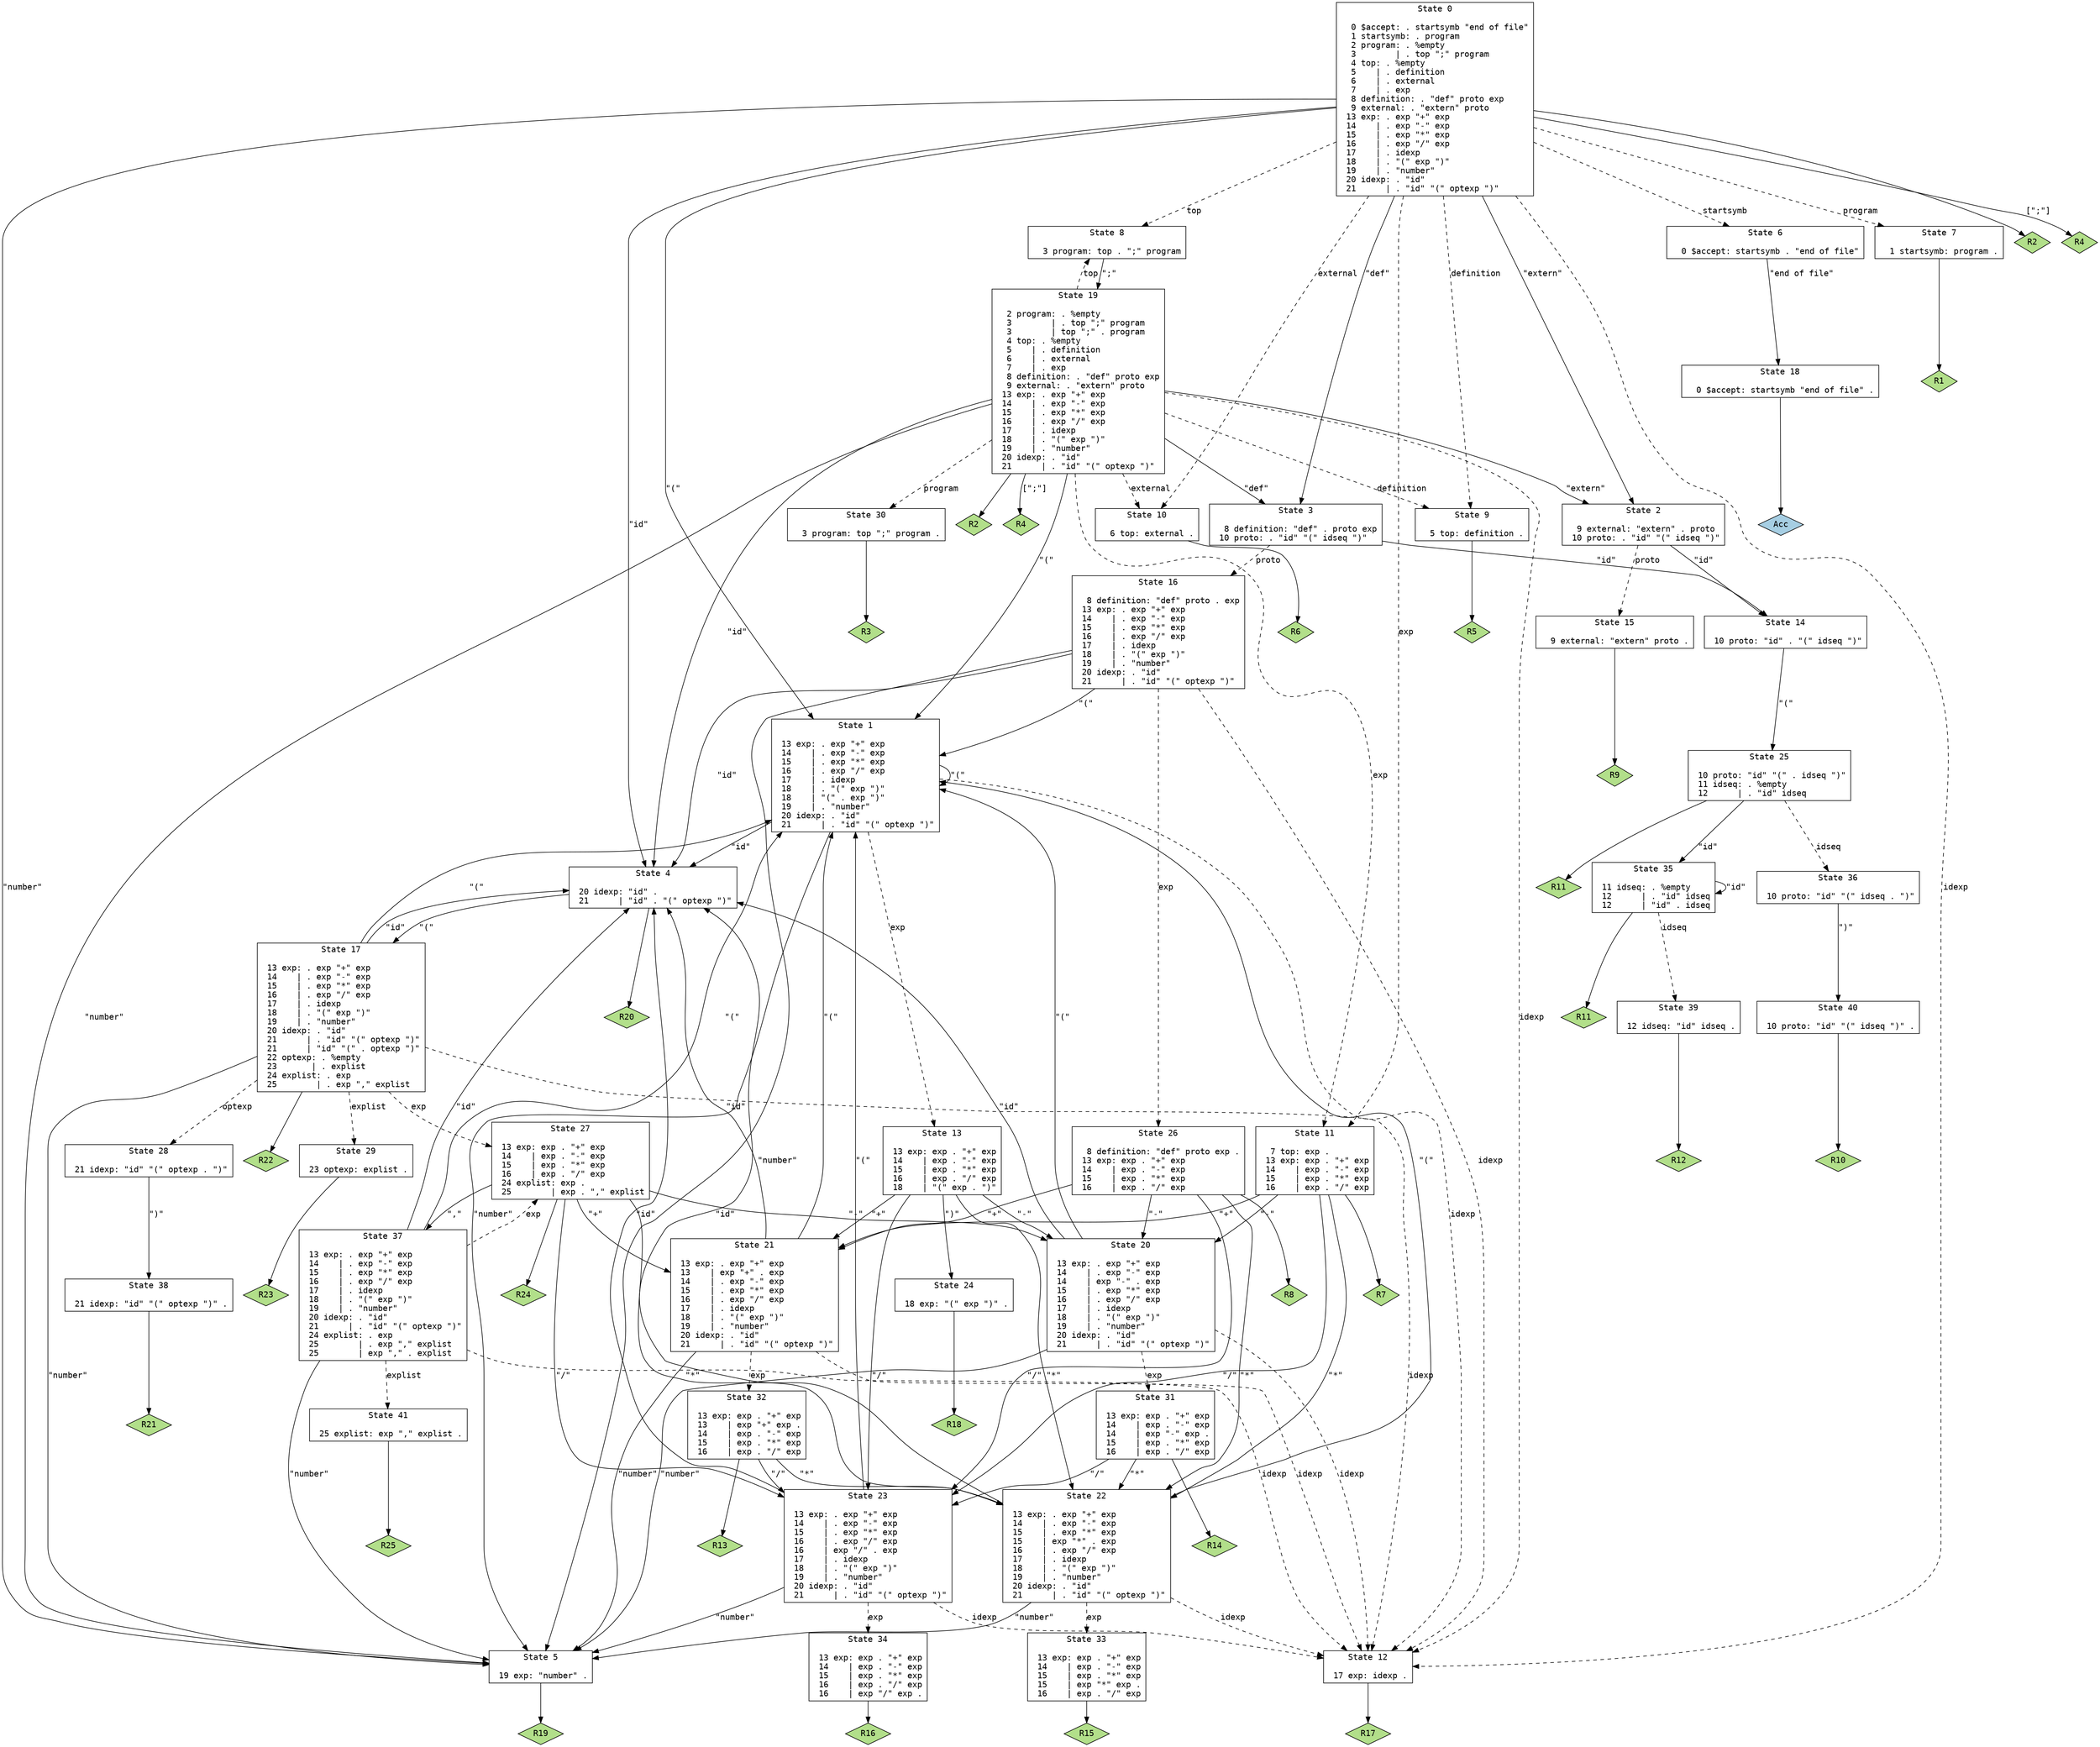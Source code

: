 // Generated by GNU Bison 3.5.1.
// Report bugs to <bug-bison@gnu.org>.
// Home page: <https://www.gnu.org/software/bison/>.

digraph "parser.yy"
{
  node [fontname = courier, shape = box, colorscheme = paired6]
  edge [fontname = courier]

  0 [label="State 0\n\l  0 $accept: . startsymb \"end of file\"\l  1 startsymb: . program\l  2 program: . %empty\l  3        | . top \";\" program\l  4 top: . %empty\l  5    | . definition\l  6    | . external\l  7    | . exp\l  8 definition: . \"def\" proto exp\l  9 external: . \"extern\" proto\l 13 exp: . exp \"+\" exp\l 14    | . exp \"-\" exp\l 15    | . exp \"*\" exp\l 16    | . exp \"/\" exp\l 17    | . idexp\l 18    | . \"(\" exp \")\"\l 19    | . \"number\"\l 20 idexp: . \"id\"\l 21      | . \"id\" \"(\" optexp \")\"\l"]
  0 -> 1 [style=solid label="\"(\""]
  0 -> 2 [style=solid label="\"extern\""]
  0 -> 3 [style=solid label="\"def\""]
  0 -> 4 [style=solid label="\"id\""]
  0 -> 5 [style=solid label="\"number\""]
  0 -> 6 [style=dashed label="startsymb"]
  0 -> 7 [style=dashed label="program"]
  0 -> 8 [style=dashed label="top"]
  0 -> 9 [style=dashed label="definition"]
  0 -> 10 [style=dashed label="external"]
  0 -> 11 [style=dashed label="exp"]
  0 -> 12 [style=dashed label="idexp"]
  0 -> "0R2" [style=solid]
 "0R2" [label="R2", fillcolor=3, shape=diamond, style=filled]
  0 -> "0R4" [label="[\";\"]", style=solid]
 "0R4" [label="R4", fillcolor=3, shape=diamond, style=filled]
  1 [label="State 1\n\l 13 exp: . exp \"+\" exp\l 14    | . exp \"-\" exp\l 15    | . exp \"*\" exp\l 16    | . exp \"/\" exp\l 17    | . idexp\l 18    | . \"(\" exp \")\"\l 18    | \"(\" . exp \")\"\l 19    | . \"number\"\l 20 idexp: . \"id\"\l 21      | . \"id\" \"(\" optexp \")\"\l"]
  1 -> 1 [style=solid label="\"(\""]
  1 -> 4 [style=solid label="\"id\""]
  1 -> 5 [style=solid label="\"number\""]
  1 -> 13 [style=dashed label="exp"]
  1 -> 12 [style=dashed label="idexp"]
  2 [label="State 2\n\l  9 external: \"extern\" . proto\l 10 proto: . \"id\" \"(\" idseq \")\"\l"]
  2 -> 14 [style=solid label="\"id\""]
  2 -> 15 [style=dashed label="proto"]
  3 [label="State 3\n\l  8 definition: \"def\" . proto exp\l 10 proto: . \"id\" \"(\" idseq \")\"\l"]
  3 -> 14 [style=solid label="\"id\""]
  3 -> 16 [style=dashed label="proto"]
  4 [label="State 4\n\l 20 idexp: \"id\" .\l 21      | \"id\" . \"(\" optexp \")\"\l"]
  4 -> 17 [style=solid label="\"(\""]
  4 -> "4R20" [style=solid]
 "4R20" [label="R20", fillcolor=3, shape=diamond, style=filled]
  5 [label="State 5\n\l 19 exp: \"number\" .\l"]
  5 -> "5R19" [style=solid]
 "5R19" [label="R19", fillcolor=3, shape=diamond, style=filled]
  6 [label="State 6\n\l  0 $accept: startsymb . \"end of file\"\l"]
  6 -> 18 [style=solid label="\"end of file\""]
  7 [label="State 7\n\l  1 startsymb: program .\l"]
  7 -> "7R1" [style=solid]
 "7R1" [label="R1", fillcolor=3, shape=diamond, style=filled]
  8 [label="State 8\n\l  3 program: top . \";\" program\l"]
  8 -> 19 [style=solid label="\";\""]
  9 [label="State 9\n\l  5 top: definition .\l"]
  9 -> "9R5" [style=solid]
 "9R5" [label="R5", fillcolor=3, shape=diamond, style=filled]
  10 [label="State 10\n\l  6 top: external .\l"]
  10 -> "10R6" [style=solid]
 "10R6" [label="R6", fillcolor=3, shape=diamond, style=filled]
  11 [label="State 11\n\l  7 top: exp .\l 13 exp: exp . \"+\" exp\l 14    | exp . \"-\" exp\l 15    | exp . \"*\" exp\l 16    | exp . \"/\" exp\l"]
  11 -> 20 [style=solid label="\"-\""]
  11 -> 21 [style=solid label="\"+\""]
  11 -> 22 [style=solid label="\"*\""]
  11 -> 23 [style=solid label="\"/\""]
  11 -> "11R7" [style=solid]
 "11R7" [label="R7", fillcolor=3, shape=diamond, style=filled]
  12 [label="State 12\n\l 17 exp: idexp .\l"]
  12 -> "12R17" [style=solid]
 "12R17" [label="R17", fillcolor=3, shape=diamond, style=filled]
  13 [label="State 13\n\l 13 exp: exp . \"+\" exp\l 14    | exp . \"-\" exp\l 15    | exp . \"*\" exp\l 16    | exp . \"/\" exp\l 18    | \"(\" exp . \")\"\l"]
  13 -> 20 [style=solid label="\"-\""]
  13 -> 21 [style=solid label="\"+\""]
  13 -> 22 [style=solid label="\"*\""]
  13 -> 23 [style=solid label="\"/\""]
  13 -> 24 [style=solid label="\")\""]
  14 [label="State 14\n\l 10 proto: \"id\" . \"(\" idseq \")\"\l"]
  14 -> 25 [style=solid label="\"(\""]
  15 [label="State 15\n\l  9 external: \"extern\" proto .\l"]
  15 -> "15R9" [style=solid]
 "15R9" [label="R9", fillcolor=3, shape=diamond, style=filled]
  16 [label="State 16\n\l  8 definition: \"def\" proto . exp\l 13 exp: . exp \"+\" exp\l 14    | . exp \"-\" exp\l 15    | . exp \"*\" exp\l 16    | . exp \"/\" exp\l 17    | . idexp\l 18    | . \"(\" exp \")\"\l 19    | . \"number\"\l 20 idexp: . \"id\"\l 21      | . \"id\" \"(\" optexp \")\"\l"]
  16 -> 1 [style=solid label="\"(\""]
  16 -> 4 [style=solid label="\"id\""]
  16 -> 5 [style=solid label="\"number\""]
  16 -> 26 [style=dashed label="exp"]
  16 -> 12 [style=dashed label="idexp"]
  17 [label="State 17\n\l 13 exp: . exp \"+\" exp\l 14    | . exp \"-\" exp\l 15    | . exp \"*\" exp\l 16    | . exp \"/\" exp\l 17    | . idexp\l 18    | . \"(\" exp \")\"\l 19    | . \"number\"\l 20 idexp: . \"id\"\l 21      | . \"id\" \"(\" optexp \")\"\l 21      | \"id\" \"(\" . optexp \")\"\l 22 optexp: . %empty\l 23       | . explist\l 24 explist: . exp\l 25        | . exp \",\" explist\l"]
  17 -> 1 [style=solid label="\"(\""]
  17 -> 4 [style=solid label="\"id\""]
  17 -> 5 [style=solid label="\"number\""]
  17 -> 27 [style=dashed label="exp"]
  17 -> 12 [style=dashed label="idexp"]
  17 -> 28 [style=dashed label="optexp"]
  17 -> 29 [style=dashed label="explist"]
  17 -> "17R22" [style=solid]
 "17R22" [label="R22", fillcolor=3, shape=diamond, style=filled]
  18 [label="State 18\n\l  0 $accept: startsymb \"end of file\" .\l"]
  18 -> "18R0" [style=solid]
 "18R0" [label="Acc", fillcolor=1, shape=diamond, style=filled]
  19 [label="State 19\n\l  2 program: . %empty\l  3        | . top \";\" program\l  3        | top \";\" . program\l  4 top: . %empty\l  5    | . definition\l  6    | . external\l  7    | . exp\l  8 definition: . \"def\" proto exp\l  9 external: . \"extern\" proto\l 13 exp: . exp \"+\" exp\l 14    | . exp \"-\" exp\l 15    | . exp \"*\" exp\l 16    | . exp \"/\" exp\l 17    | . idexp\l 18    | . \"(\" exp \")\"\l 19    | . \"number\"\l 20 idexp: . \"id\"\l 21      | . \"id\" \"(\" optexp \")\"\l"]
  19 -> 1 [style=solid label="\"(\""]
  19 -> 2 [style=solid label="\"extern\""]
  19 -> 3 [style=solid label="\"def\""]
  19 -> 4 [style=solid label="\"id\""]
  19 -> 5 [style=solid label="\"number\""]
  19 -> 30 [style=dashed label="program"]
  19 -> 8 [style=dashed label="top"]
  19 -> 9 [style=dashed label="definition"]
  19 -> 10 [style=dashed label="external"]
  19 -> 11 [style=dashed label="exp"]
  19 -> 12 [style=dashed label="idexp"]
  19 -> "19R2" [style=solid]
 "19R2" [label="R2", fillcolor=3, shape=diamond, style=filled]
  19 -> "19R4" [label="[\";\"]", style=solid]
 "19R4" [label="R4", fillcolor=3, shape=diamond, style=filled]
  20 [label="State 20\n\l 13 exp: . exp \"+\" exp\l 14    | . exp \"-\" exp\l 14    | exp \"-\" . exp\l 15    | . exp \"*\" exp\l 16    | . exp \"/\" exp\l 17    | . idexp\l 18    | . \"(\" exp \")\"\l 19    | . \"number\"\l 20 idexp: . \"id\"\l 21      | . \"id\" \"(\" optexp \")\"\l"]
  20 -> 1 [style=solid label="\"(\""]
  20 -> 4 [style=solid label="\"id\""]
  20 -> 5 [style=solid label="\"number\""]
  20 -> 31 [style=dashed label="exp"]
  20 -> 12 [style=dashed label="idexp"]
  21 [label="State 21\n\l 13 exp: . exp \"+\" exp\l 13    | exp \"+\" . exp\l 14    | . exp \"-\" exp\l 15    | . exp \"*\" exp\l 16    | . exp \"/\" exp\l 17    | . idexp\l 18    | . \"(\" exp \")\"\l 19    | . \"number\"\l 20 idexp: . \"id\"\l 21      | . \"id\" \"(\" optexp \")\"\l"]
  21 -> 1 [style=solid label="\"(\""]
  21 -> 4 [style=solid label="\"id\""]
  21 -> 5 [style=solid label="\"number\""]
  21 -> 32 [style=dashed label="exp"]
  21 -> 12 [style=dashed label="idexp"]
  22 [label="State 22\n\l 13 exp: . exp \"+\" exp\l 14    | . exp \"-\" exp\l 15    | . exp \"*\" exp\l 15    | exp \"*\" . exp\l 16    | . exp \"/\" exp\l 17    | . idexp\l 18    | . \"(\" exp \")\"\l 19    | . \"number\"\l 20 idexp: . \"id\"\l 21      | . \"id\" \"(\" optexp \")\"\l"]
  22 -> 1 [style=solid label="\"(\""]
  22 -> 4 [style=solid label="\"id\""]
  22 -> 5 [style=solid label="\"number\""]
  22 -> 33 [style=dashed label="exp"]
  22 -> 12 [style=dashed label="idexp"]
  23 [label="State 23\n\l 13 exp: . exp \"+\" exp\l 14    | . exp \"-\" exp\l 15    | . exp \"*\" exp\l 16    | . exp \"/\" exp\l 16    | exp \"/\" . exp\l 17    | . idexp\l 18    | . \"(\" exp \")\"\l 19    | . \"number\"\l 20 idexp: . \"id\"\l 21      | . \"id\" \"(\" optexp \")\"\l"]
  23 -> 1 [style=solid label="\"(\""]
  23 -> 4 [style=solid label="\"id\""]
  23 -> 5 [style=solid label="\"number\""]
  23 -> 34 [style=dashed label="exp"]
  23 -> 12 [style=dashed label="idexp"]
  24 [label="State 24\n\l 18 exp: \"(\" exp \")\" .\l"]
  24 -> "24R18" [style=solid]
 "24R18" [label="R18", fillcolor=3, shape=diamond, style=filled]
  25 [label="State 25\n\l 10 proto: \"id\" \"(\" . idseq \")\"\l 11 idseq: . %empty\l 12      | . \"id\" idseq\l"]
  25 -> 35 [style=solid label="\"id\""]
  25 -> 36 [style=dashed label="idseq"]
  25 -> "25R11" [style=solid]
 "25R11" [label="R11", fillcolor=3, shape=diamond, style=filled]
  26 [label="State 26\n\l  8 definition: \"def\" proto exp .\l 13 exp: exp . \"+\" exp\l 14    | exp . \"-\" exp\l 15    | exp . \"*\" exp\l 16    | exp . \"/\" exp\l"]
  26 -> 20 [style=solid label="\"-\""]
  26 -> 21 [style=solid label="\"+\""]
  26 -> 22 [style=solid label="\"*\""]
  26 -> 23 [style=solid label="\"/\""]
  26 -> "26R8" [style=solid]
 "26R8" [label="R8", fillcolor=3, shape=diamond, style=filled]
  27 [label="State 27\n\l 13 exp: exp . \"+\" exp\l 14    | exp . \"-\" exp\l 15    | exp . \"*\" exp\l 16    | exp . \"/\" exp\l 24 explist: exp .\l 25        | exp . \",\" explist\l"]
  27 -> 37 [style=solid label="\",\""]
  27 -> 20 [style=solid label="\"-\""]
  27 -> 21 [style=solid label="\"+\""]
  27 -> 22 [style=solid label="\"*\""]
  27 -> 23 [style=solid label="\"/\""]
  27 -> "27R24" [style=solid]
 "27R24" [label="R24", fillcolor=3, shape=diamond, style=filled]
  28 [label="State 28\n\l 21 idexp: \"id\" \"(\" optexp . \")\"\l"]
  28 -> 38 [style=solid label="\")\""]
  29 [label="State 29\n\l 23 optexp: explist .\l"]
  29 -> "29R23" [style=solid]
 "29R23" [label="R23", fillcolor=3, shape=diamond, style=filled]
  30 [label="State 30\n\l  3 program: top \";\" program .\l"]
  30 -> "30R3" [style=solid]
 "30R3" [label="R3", fillcolor=3, shape=diamond, style=filled]
  31 [label="State 31\n\l 13 exp: exp . \"+\" exp\l 14    | exp . \"-\" exp\l 14    | exp \"-\" exp .\l 15    | exp . \"*\" exp\l 16    | exp . \"/\" exp\l"]
  31 -> 22 [style=solid label="\"*\""]
  31 -> 23 [style=solid label="\"/\""]
  31 -> "31R14" [style=solid]
 "31R14" [label="R14", fillcolor=3, shape=diamond, style=filled]
  32 [label="State 32\n\l 13 exp: exp . \"+\" exp\l 13    | exp \"+\" exp .\l 14    | exp . \"-\" exp\l 15    | exp . \"*\" exp\l 16    | exp . \"/\" exp\l"]
  32 -> 22 [style=solid label="\"*\""]
  32 -> 23 [style=solid label="\"/\""]
  32 -> "32R13" [style=solid]
 "32R13" [label="R13", fillcolor=3, shape=diamond, style=filled]
  33 [label="State 33\n\l 13 exp: exp . \"+\" exp\l 14    | exp . \"-\" exp\l 15    | exp . \"*\" exp\l 15    | exp \"*\" exp .\l 16    | exp . \"/\" exp\l"]
  33 -> "33R15" [style=solid]
 "33R15" [label="R15", fillcolor=3, shape=diamond, style=filled]
  34 [label="State 34\n\l 13 exp: exp . \"+\" exp\l 14    | exp . \"-\" exp\l 15    | exp . \"*\" exp\l 16    | exp . \"/\" exp\l 16    | exp \"/\" exp .\l"]
  34 -> "34R16" [style=solid]
 "34R16" [label="R16", fillcolor=3, shape=diamond, style=filled]
  35 [label="State 35\n\l 11 idseq: . %empty\l 12      | . \"id\" idseq\l 12      | \"id\" . idseq\l"]
  35 -> 35 [style=solid label="\"id\""]
  35 -> 39 [style=dashed label="idseq"]
  35 -> "35R11" [style=solid]
 "35R11" [label="R11", fillcolor=3, shape=diamond, style=filled]
  36 [label="State 36\n\l 10 proto: \"id\" \"(\" idseq . \")\"\l"]
  36 -> 40 [style=solid label="\")\""]
  37 [label="State 37\n\l 13 exp: . exp \"+\" exp\l 14    | . exp \"-\" exp\l 15    | . exp \"*\" exp\l 16    | . exp \"/\" exp\l 17    | . idexp\l 18    | . \"(\" exp \")\"\l 19    | . \"number\"\l 20 idexp: . \"id\"\l 21      | . \"id\" \"(\" optexp \")\"\l 24 explist: . exp\l 25        | . exp \",\" explist\l 25        | exp \",\" . explist\l"]
  37 -> 1 [style=solid label="\"(\""]
  37 -> 4 [style=solid label="\"id\""]
  37 -> 5 [style=solid label="\"number\""]
  37 -> 27 [style=dashed label="exp"]
  37 -> 12 [style=dashed label="idexp"]
  37 -> 41 [style=dashed label="explist"]
  38 [label="State 38\n\l 21 idexp: \"id\" \"(\" optexp \")\" .\l"]
  38 -> "38R21" [style=solid]
 "38R21" [label="R21", fillcolor=3, shape=diamond, style=filled]
  39 [label="State 39\n\l 12 idseq: \"id\" idseq .\l"]
  39 -> "39R12" [style=solid]
 "39R12" [label="R12", fillcolor=3, shape=diamond, style=filled]
  40 [label="State 40\n\l 10 proto: \"id\" \"(\" idseq \")\" .\l"]
  40 -> "40R10" [style=solid]
 "40R10" [label="R10", fillcolor=3, shape=diamond, style=filled]
  41 [label="State 41\n\l 25 explist: exp \",\" explist .\l"]
  41 -> "41R25" [style=solid]
 "41R25" [label="R25", fillcolor=3, shape=diamond, style=filled]
}
